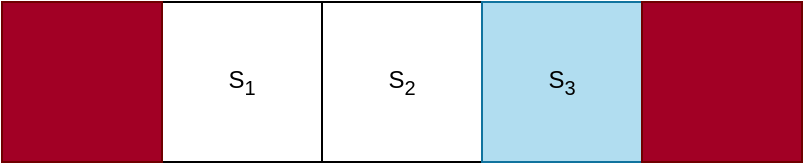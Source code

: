 <mxfile version="13.5.8" type="device"><diagram id="hO6mOEBilasa9YhVkHRt" name="Page-1"><mxGraphModel dx="1422" dy="723" grid="1" gridSize="10" guides="1" tooltips="1" connect="1" arrows="1" fold="1" page="1" pageScale="1" pageWidth="827" pageHeight="1169" math="0" shadow="0"><root><mxCell id="0"/><mxCell id="1" parent="0"/><mxCell id="uaNaJ79ov_jtOQKAZS4X-7" value="S&lt;sub&gt;1&lt;/sub&gt;" style="whiteSpace=wrap;html=1;aspect=fixed;" parent="1" vertex="1"><mxGeometry x="180" y="505" width="80" height="80" as="geometry"/></mxCell><mxCell id="uaNaJ79ov_jtOQKAZS4X-8" value="S&lt;sub&gt;2&lt;/sub&gt;" style="whiteSpace=wrap;html=1;aspect=fixed;" parent="1" vertex="1"><mxGeometry x="260" y="505" width="80" height="80" as="geometry"/></mxCell><mxCell id="uaNaJ79ov_jtOQKAZS4X-9" value="S&lt;sub&gt;3&lt;/sub&gt;" style="whiteSpace=wrap;html=1;aspect=fixed;fillColor=#b1ddf0;strokeColor=#10739e;" parent="1" vertex="1"><mxGeometry x="340" y="505" width="80" height="80" as="geometry"/></mxCell><mxCell id="Jjfwne6MkQ_PUhkqiQU6-1" value="" style="whiteSpace=wrap;html=1;aspect=fixed;fillColor=#a20025;strokeColor=#6F0000;fontColor=#ffffff;" vertex="1" parent="1"><mxGeometry x="100" y="505" width="80" height="80" as="geometry"/></mxCell><mxCell id="Jjfwne6MkQ_PUhkqiQU6-2" value="" style="whiteSpace=wrap;html=1;aspect=fixed;fillColor=#a20025;strokeColor=#6F0000;fontColor=#ffffff;" vertex="1" parent="1"><mxGeometry x="420" y="505" width="80" height="80" as="geometry"/></mxCell></root></mxGraphModel></diagram></mxfile>